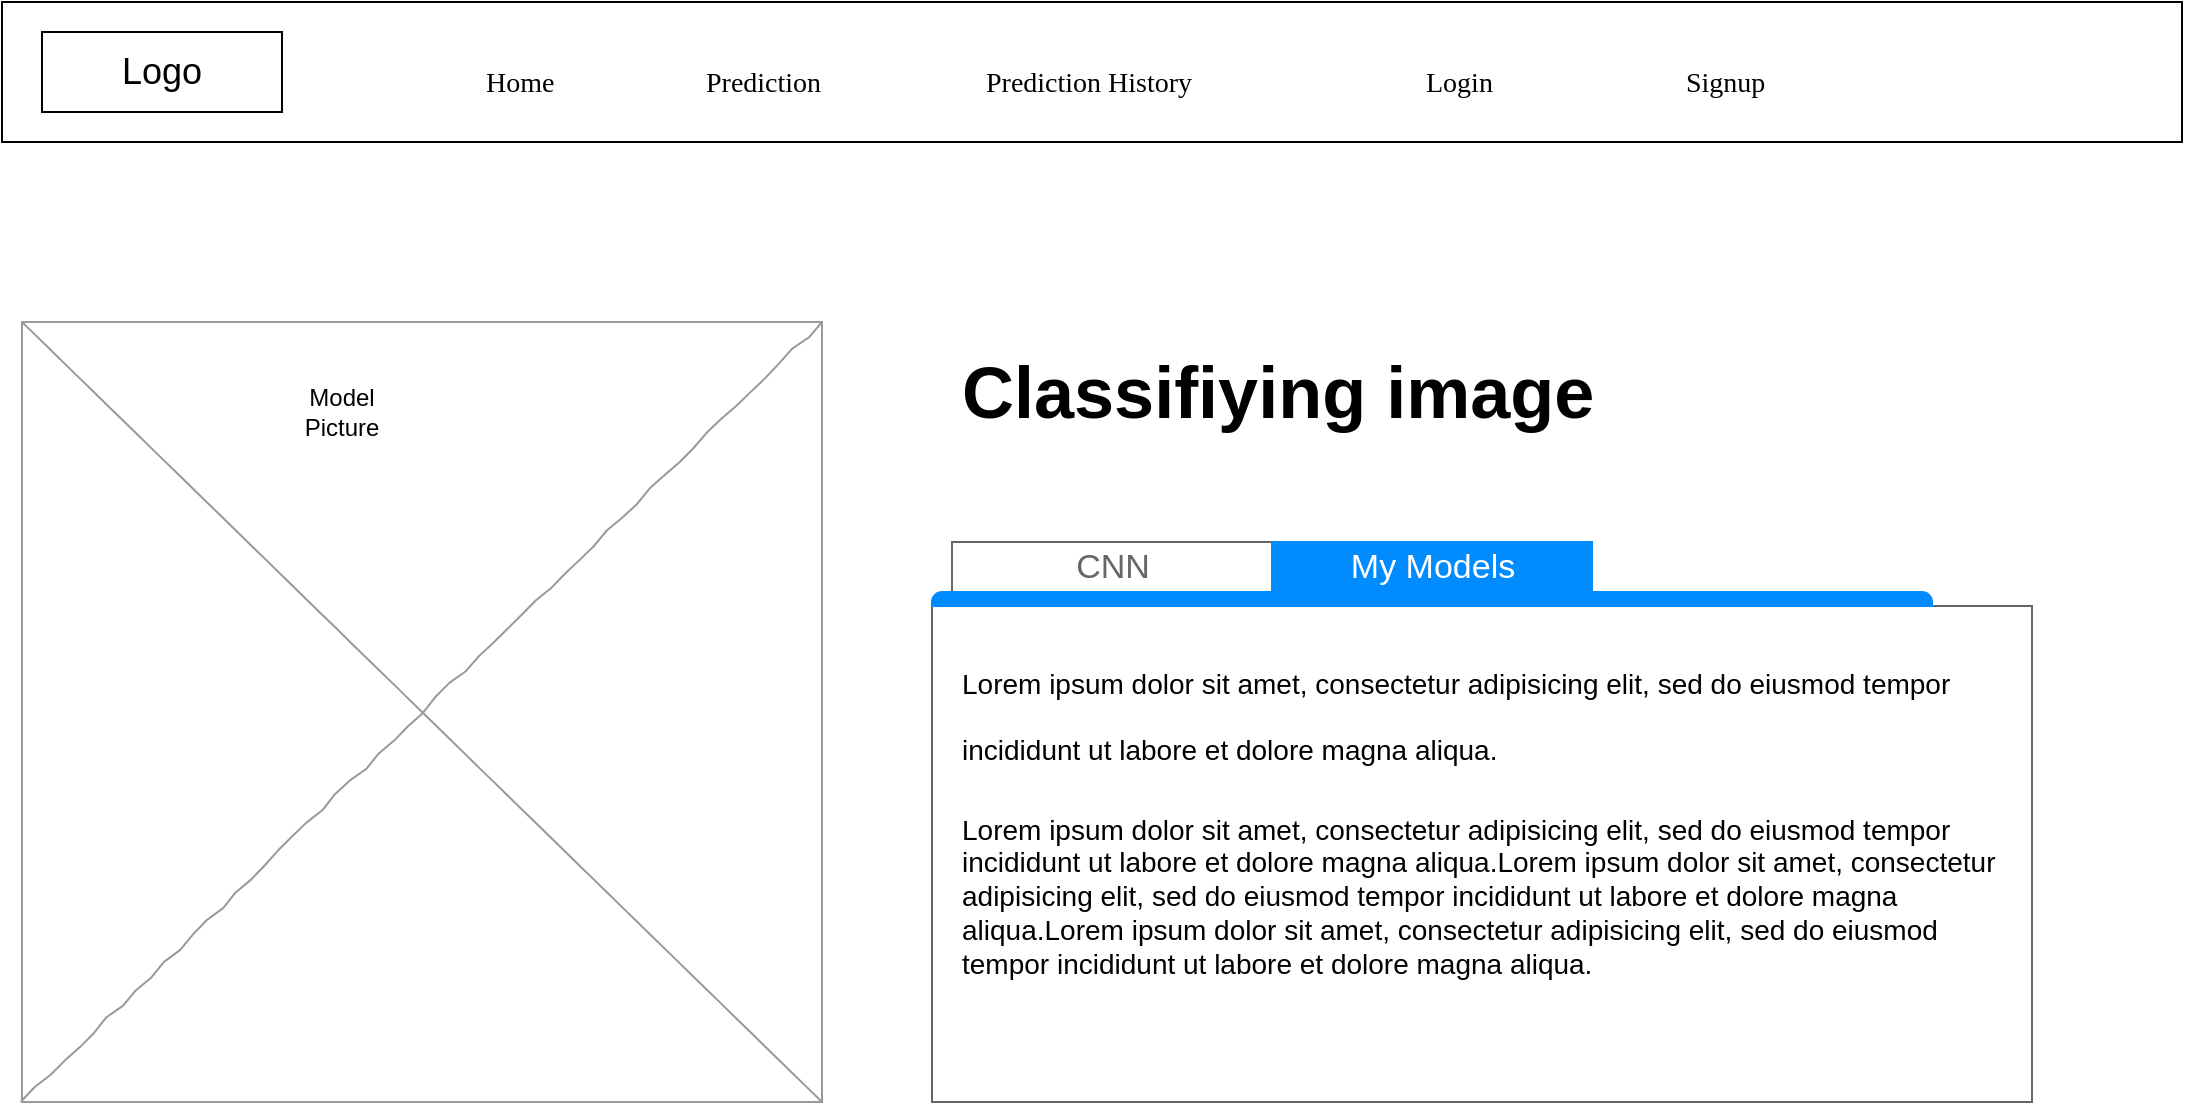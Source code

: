 <mxfile version="20.8.18" type="google" pages="5"><diagram name="Home" id="03018318-947c-dd8e-b7a3-06fadd420f32"><mxGraphModel grid="1" page="1" gridSize="10" guides="1" tooltips="1" connect="1" arrows="1" fold="1" pageScale="1" pageWidth="1100" pageHeight="850" background="none" math="0" shadow="0"><root><mxCell id="0"/><mxCell id="1" parent="0"/><mxCell id="677b7b8949515195-16" value="" style="verticalLabelPosition=bottom;shadow=0;dashed=0;align=center;html=1;verticalAlign=top;strokeWidth=1;shape=mxgraph.mockup.graphics.simpleIcon;strokeColor=#999999;rounded=0;labelBackgroundColor=none;fontFamily=Verdana;fontSize=14;fontColor=#000000;comic=1;" vertex="1" parent="1"><mxGeometry x="10" y="160" width="400" height="390" as="geometry"/></mxCell><mxCell id="QICeLUFSzrQMGoYH5ZcW-2" value="Model Picture" style="text;html=1;strokeColor=none;fillColor=none;align=center;verticalAlign=middle;whiteSpace=wrap;rounded=0;" vertex="1" parent="1"><mxGeometry x="140" y="190" width="60" height="30" as="geometry"/></mxCell><mxCell id="QICeLUFSzrQMGoYH5ZcW-13" value="" style="rounded=0;whiteSpace=wrap;html=1;fontSize=18;" vertex="1" parent="1"><mxGeometry width="1090" height="70" as="geometry"/></mxCell><mxCell id="QICeLUFSzrQMGoYH5ZcW-4" value="" style="strokeWidth=1;shadow=0;dashed=0;align=center;html=1;shape=mxgraph.mockup.containers.marginRect2;rectMarginTop=32;strokeColor=#666666;gradientColor=none;fontSize=14;" vertex="1" parent="1"><mxGeometry x="465" y="270" width="550" height="280" as="geometry"/></mxCell><mxCell id="QICeLUFSzrQMGoYH5ZcW-5" value="CNN" style="strokeColor=inherit;fillColor=inherit;gradientColor=inherit;strokeWidth=1;shadow=0;dashed=0;align=center;html=1;shape=mxgraph.mockup.containers.rrect;rSize=0;fontSize=17;fontColor=#666666;gradientColor=none;" vertex="1" parent="QICeLUFSzrQMGoYH5ZcW-4"><mxGeometry width="160" height="25" relative="1" as="geometry"><mxPoint x="10" as="offset"/></mxGeometry></mxCell><mxCell id="QICeLUFSzrQMGoYH5ZcW-6" value="My Models" style="strokeWidth=1;shadow=0;dashed=0;align=center;html=1;shape=mxgraph.mockup.containers.rrect;rSize=0;fontSize=17;fontColor=#ffffff;strokeColor=#008cff;fillColor=#008cff;" vertex="1" parent="QICeLUFSzrQMGoYH5ZcW-4"><mxGeometry width="160" height="25" relative="1" as="geometry"><mxPoint x="170" as="offset"/></mxGeometry></mxCell><mxCell id="QICeLUFSzrQMGoYH5ZcW-8" value="" style="strokeWidth=1;shadow=0;dashed=0;align=center;html=1;shape=mxgraph.mockup.containers.topButton;rSize=5;strokeColor=#008cff;fillColor=#008cff;gradientColor=none;resizeWidth=1;movable=0;deletable=1;fontSize=14;" vertex="1" parent="QICeLUFSzrQMGoYH5ZcW-4"><mxGeometry width="500" height="7" relative="1" as="geometry"><mxPoint y="25" as="offset"/></mxGeometry></mxCell><mxCell id="QICeLUFSzrQMGoYH5ZcW-9" style="edgeStyle=orthogonalEdgeStyle;rounded=0;orthogonalLoop=1;jettySize=auto;html=1;exitX=0.5;exitY=1;exitDx=0;exitDy=0;fontSize=14;" edge="1" parent="QICeLUFSzrQMGoYH5ZcW-4"><mxGeometry relative="1" as="geometry"><mxPoint x="70" y="124.444" as="sourcePoint"/><mxPoint x="70" y="124.444" as="targetPoint"/></mxGeometry></mxCell><mxCell id="QICeLUFSzrQMGoYH5ZcW-11" value="&lt;h1&gt;&lt;span style=&quot;background-color: initial; font-size: 14px; font-weight: normal;&quot;&gt;Lorem ipsum dolor sit amet, consectetur adipisicing elit, sed do eiusmod tempor incididunt ut labore et dolore magna aliqua.&lt;/span&gt;&lt;/h1&gt;Lorem ipsum dolor sit amet, consectetur adipisicing elit, sed do eiusmod tempor incididunt ut labore et dolore magna aliqua.Lorem ipsum dolor sit amet, consectetur adipisicing elit, sed do eiusmod tempor incididunt ut labore et dolore magna aliqua.Lorem ipsum dolor sit amet, consectetur adipisicing elit, sed do eiusmod tempor incididunt ut labore et dolore magna aliqua." style="text;html=1;strokeColor=none;fillColor=none;spacing=5;spacingTop=-20;whiteSpace=wrap;overflow=hidden;rounded=0;fontSize=14;" vertex="1" parent="QICeLUFSzrQMGoYH5ZcW-4"><mxGeometry x="10" y="41.481" width="530" height="228.148" as="geometry"/></mxCell><mxCell id="QICeLUFSzrQMGoYH5ZcW-12" value="&lt;font style=&quot;font-size: 18px;&quot;&gt;Logo&lt;/font&gt;" style="rounded=0;whiteSpace=wrap;html=1;fontSize=14;" vertex="1" parent="1"><mxGeometry x="20" y="15" width="120" height="40" as="geometry"/></mxCell><mxCell id="677b7b8949515195-11" value="Home" style="text;html=1;points=[];align=left;verticalAlign=top;spacingTop=-4;fontSize=14;fontFamily=Verdana" vertex="1" parent="1"><mxGeometry x="240" y="30" width="60" height="20" as="geometry"/></mxCell><mxCell id="677b7b8949515195-12" value="Prediction" style="text;html=1;points=[];align=left;verticalAlign=top;spacingTop=-4;fontSize=14;fontFamily=Verdana" vertex="1" parent="1"><mxGeometry x="350" y="30" width="60" height="20" as="geometry"/></mxCell><mxCell id="677b7b8949515195-13" value="Prediction History" style="text;html=1;points=[];align=left;verticalAlign=top;spacingTop=-4;fontSize=14;fontFamily=Verdana" vertex="1" parent="1"><mxGeometry x="490" y="30" width="60" height="20" as="geometry"/></mxCell><mxCell id="677b7b8949515195-14" value="Login" style="text;html=1;points=[];align=left;verticalAlign=top;spacingTop=-4;fontSize=14;fontFamily=Verdana" vertex="1" parent="1"><mxGeometry x="710" y="30" width="60" height="20" as="geometry"/></mxCell><mxCell id="QICeLUFSzrQMGoYH5ZcW-1" value="Signup" style="text;html=1;points=[];align=left;verticalAlign=top;spacingTop=-4;fontSize=14;fontFamily=Verdana" vertex="1" parent="1"><mxGeometry x="840" y="30" width="60" height="20" as="geometry"/></mxCell><mxCell id="QICeLUFSzrQMGoYH5ZcW-14" value="&lt;h1 class=&quot;display-5 mb-4&quot;&gt;Classifiying image&lt;br&gt;&lt;/h1&gt;&lt;p&gt;&lt;br&gt;&lt;/p&gt;" style="text;html=1;strokeColor=none;fillColor=none;spacing=5;spacingTop=-20;whiteSpace=wrap;overflow=hidden;rounded=0;fontSize=18;" vertex="1" parent="1"><mxGeometry x="475" y="160" width="610" height="120" as="geometry"/></mxCell></root></mxGraphModel></diagram><diagram name="Prediction" id="jClra6uacUhi7PzlDfOy"><mxGraphModel grid="1" page="1" gridSize="10" guides="1" tooltips="1" connect="1" arrows="1" fold="1" pageScale="1" pageWidth="1100" pageHeight="850" background="none" math="0" shadow="0"><root><mxCell id="O6u9S0daH_16PUVhtwyE-0"/><mxCell id="O6u9S0daH_16PUVhtwyE-1" parent="O6u9S0daH_16PUVhtwyE-0"/><mxCell id="O6u9S0daH_16PUVhtwyE-4" value="" style="rounded=0;whiteSpace=wrap;html=1;fontSize=18;" vertex="1" parent="O6u9S0daH_16PUVhtwyE-1"><mxGeometry width="1090" height="70" as="geometry"/></mxCell><mxCell id="O6u9S0daH_16PUVhtwyE-11" value="&lt;font style=&quot;font-size: 18px;&quot;&gt;Logo&lt;/font&gt;" style="rounded=0;whiteSpace=wrap;html=1;fontSize=14;" vertex="1" parent="O6u9S0daH_16PUVhtwyE-1"><mxGeometry x="20" y="10" width="120" height="40" as="geometry"/></mxCell><mxCell id="O6u9S0daH_16PUVhtwyE-12" value="Home" style="text;html=1;points=[];align=left;verticalAlign=top;spacingTop=-4;fontSize=14;fontFamily=Verdana" vertex="1" parent="O6u9S0daH_16PUVhtwyE-1"><mxGeometry x="240" y="30" width="60" height="20" as="geometry"/></mxCell><mxCell id="O6u9S0daH_16PUVhtwyE-13" value="Prediction" style="text;html=1;points=[];align=left;verticalAlign=top;spacingTop=-4;fontSize=14;fontFamily=Verdana" vertex="1" parent="O6u9S0daH_16PUVhtwyE-1"><mxGeometry x="350" y="30" width="60" height="20" as="geometry"/></mxCell><mxCell id="O6u9S0daH_16PUVhtwyE-14" value="Prediction History" style="text;html=1;points=[];align=left;verticalAlign=top;spacingTop=-4;fontSize=14;fontFamily=Verdana" vertex="1" parent="O6u9S0daH_16PUVhtwyE-1"><mxGeometry x="490" y="30" width="60" height="20" as="geometry"/></mxCell><mxCell id="O6u9S0daH_16PUVhtwyE-15" value="Login" style="text;html=1;points=[];align=left;verticalAlign=top;spacingTop=-4;fontSize=14;fontFamily=Verdana" vertex="1" parent="O6u9S0daH_16PUVhtwyE-1"><mxGeometry x="710" y="30" width="60" height="20" as="geometry"/></mxCell><mxCell id="O6u9S0daH_16PUVhtwyE-16" value="Signup" style="text;html=1;points=[];align=left;verticalAlign=top;spacingTop=-4;fontSize=14;fontFamily=Verdana" vertex="1" parent="O6u9S0daH_16PUVhtwyE-1"><mxGeometry x="840" y="30" width="60" height="20" as="geometry"/></mxCell><mxCell id="8Xd_FgaJlutDg4wJEzWZ-0" value="" style="rounded=0;whiteSpace=wrap;html=1;fontSize=18;" vertex="1" parent="O6u9S0daH_16PUVhtwyE-1"><mxGeometry x="200" y="140" width="710" height="1050" as="geometry"/></mxCell><mxCell id="8Xd_FgaJlutDg4wJEzWZ-1" value="&lt;font style=&quot;font-size: 24px;&quot;&gt;Answer the questions to get estimated insurance premium&amp;nbsp;&lt;/font&gt;" style="text;html=1;strokeColor=none;fillColor=none;align=center;verticalAlign=middle;whiteSpace=wrap;rounded=0;fontSize=18;" vertex="1" parent="O6u9S0daH_16PUVhtwyE-1"><mxGeometry x="310" y="190" width="450" height="30" as="geometry"/></mxCell><mxCell id="8Xd_FgaJlutDg4wJEzWZ-3" value="Upload File here to get prediction" style="text;html=1;strokeColor=none;fillColor=none;align=center;verticalAlign=middle;whiteSpace=wrap;rounded=0;fontSize=18;" vertex="1" parent="O6u9S0daH_16PUVhtwyE-1"><mxGeometry x="170" y="425" width="420" height="30" as="geometry"/></mxCell><mxCell id="8Xd_FgaJlutDg4wJEzWZ-5" value="Upload File" style="rounded=0;whiteSpace=wrap;html=1;fontSize=18;" vertex="1" parent="O6u9S0daH_16PUVhtwyE-1"><mxGeometry x="270" y="460" width="190" height="30" as="geometry"/></mxCell><mxCell id="8Xd_FgaJlutDg4wJEzWZ-11" style="edgeStyle=orthogonalEdgeStyle;rounded=0;orthogonalLoop=1;jettySize=auto;html=1;exitX=0.5;exitY=1;exitDx=0;exitDy=0;fontSize=18;" edge="1" parent="O6u9S0daH_16PUVhtwyE-1"><mxGeometry relative="1" as="geometry"><mxPoint x="335" y="410" as="sourcePoint"/><mxPoint x="335" y="410" as="targetPoint"/></mxGeometry></mxCell><mxCell id="HHRXnU7sWI_N5xEzNeUC-0" value="HTML Canvas (Rescales to image size " style="rounded=0;whiteSpace=wrap;html=1;" vertex="1" parent="O6u9S0daH_16PUVhtwyE-1"><mxGeometry x="420" y="250" width="250" height="160" as="geometry"/></mxCell><mxCell id="HHRXnU7sWI_N5xEzNeUC-1" value="Predict with Wide ResNet" style="rounded=1;fillColor=#0057D8;strokeColor=none;html=1;fontColor=#ffffff;align=center;verticalAlign=middle;fontStyle=0;fontSize=12;sketch=0;" vertex="1" parent="O6u9S0daH_16PUVhtwyE-1"><mxGeometry x="240" y="500" width="590" height="60" as="geometry"/></mxCell><mxCell id="HHRXnU7sWI_N5xEzNeUC-2" value="Predict with VGG" style="rounded=1;fillColor=#0057D8;strokeColor=none;html=1;fontColor=#ffffff;align=center;verticalAlign=middle;fontStyle=0;fontSize=12;sketch=0;" vertex="1" parent="O6u9S0daH_16PUVhtwyE-1"><mxGeometry x="240" y="570" width="590" height="60" as="geometry"/></mxCell><mxCell id="HHRXnU7sWI_N5xEzNeUC-3" value="Clear Image" style="rounded=1;fillColor=#0057D8;strokeColor=none;html=1;fontColor=#ffffff;align=center;verticalAlign=middle;fontStyle=0;fontSize=12;sketch=0;" vertex="1" parent="O6u9S0daH_16PUVhtwyE-1"><mxGeometry x="240" y="640" width="590" height="60" as="geometry"/></mxCell><mxCell id="HHRXnU7sWI_N5xEzNeUC-5" value="" style="verticalLabelPosition=bottom;verticalAlign=top;html=1;shape=mxgraph.basic.pie;fillColor=#10739E;strokeColor=none;startAngle=0.2;endAngle=0.9;rotation=-75;" vertex="1" parent="O6u9S0daH_16PUVhtwyE-1"><mxGeometry x="260" y="790" width="100" height="100" as="geometry"/></mxCell><mxCell id="HHRXnU7sWI_N5xEzNeUC-6" value="" style="verticalLabelPosition=bottom;verticalAlign=top;html=1;shape=mxgraph.basic.pie;fillColor=#10739E;strokeColor=none;startAngle=0.2;endAngle=0.9;rotation=-75;" vertex="1" parent="O6u9S0daH_16PUVhtwyE-1"><mxGeometry x="480" y="790" width="100" height="100" as="geometry"/></mxCell><mxCell id="HHRXnU7sWI_N5xEzNeUC-7" value="" style="verticalLabelPosition=bottom;verticalAlign=top;html=1;shape=mxgraph.basic.pie;fillColor=#10739E;strokeColor=none;startAngle=0.2;endAngle=0.9;rotation=-75;" vertex="1" parent="O6u9S0daH_16PUVhtwyE-1"><mxGeometry x="680" y="790" width="100" height="100" as="geometry"/></mxCell><mxCell id="HHRXnU7sWI_N5xEzNeUC-8" value="" style="verticalLabelPosition=bottom;verticalAlign=top;html=1;shape=mxgraph.basic.pie;fillColor=#10739E;strokeColor=none;startAngle=0.2;endAngle=0.9;rotation=-75;" vertex="1" parent="O6u9S0daH_16PUVhtwyE-1"><mxGeometry x="360" y="960" width="100" height="100" as="geometry"/></mxCell><mxCell id="HHRXnU7sWI_N5xEzNeUC-9" value="" style="verticalLabelPosition=bottom;verticalAlign=top;html=1;shape=mxgraph.basic.pie;fillColor=#10739E;strokeColor=none;startAngle=0.2;endAngle=0.9;rotation=-75;" vertex="1" parent="O6u9S0daH_16PUVhtwyE-1"><mxGeometry x="610" y="960" width="100" height="100" as="geometry"/></mxCell><mxCell id="HHRXnU7sWI_N5xEzNeUC-10" value="Predicted Probabilities" style="text;strokeColor=none;fillColor=none;html=1;fontSize=24;fontStyle=1;verticalAlign=middle;align=center;" vertex="1" parent="O6u9S0daH_16PUVhtwyE-1"><mxGeometry x="495" y="710" width="100" height="40" as="geometry"/></mxCell><mxCell id="HHRXnU7sWI_N5xEzNeUC-11" value="Predicted Class 1" style="text;strokeColor=none;fillColor=none;html=1;fontSize=24;fontStyle=1;verticalAlign=middle;align=center;" vertex="1" parent="O6u9S0daH_16PUVhtwyE-1"><mxGeometry x="270" y="740" width="100" height="40" as="geometry"/></mxCell><mxCell id="HHRXnU7sWI_N5xEzNeUC-12" value="Predicted Class 2" style="text;strokeColor=none;fillColor=none;html=1;fontSize=24;fontStyle=1;verticalAlign=middle;align=center;" vertex="1" parent="O6u9S0daH_16PUVhtwyE-1"><mxGeometry x="500" y="740" width="100" height="40" as="geometry"/></mxCell><mxCell id="HHRXnU7sWI_N5xEzNeUC-14" value="Predicted Class 3" style="text;strokeColor=none;fillColor=none;html=1;fontSize=24;fontStyle=1;verticalAlign=middle;align=center;" vertex="1" parent="O6u9S0daH_16PUVhtwyE-1"><mxGeometry x="720" y="740" width="100" height="40" as="geometry"/></mxCell><mxCell id="HHRXnU7sWI_N5xEzNeUC-15" value="Predicted Class 4" style="text;strokeColor=none;fillColor=none;html=1;fontSize=24;fontStyle=1;verticalAlign=middle;align=center;" vertex="1" parent="O6u9S0daH_16PUVhtwyE-1"><mxGeometry x="360" y="920" width="100" height="40" as="geometry"/></mxCell><mxCell id="HHRXnU7sWI_N5xEzNeUC-17" value="Predicted Class 5" style="text;strokeColor=none;fillColor=none;html=1;fontSize=24;fontStyle=1;verticalAlign=middle;align=center;" vertex="1" parent="O6u9S0daH_16PUVhtwyE-1"><mxGeometry x="620" y="910" width="100" height="40" as="geometry"/></mxCell></root></mxGraphModel></diagram><diagram name="Sign Up" id="0TtfpDn_ZfPNKsFySpup"><mxGraphModel grid="1" page="1" gridSize="10" guides="1" tooltips="1" connect="1" arrows="1" fold="1" pageScale="1" pageWidth="1100" pageHeight="850" background="none" math="0" shadow="0"><root><mxCell id="okG23UC_SFnJc7Tp60vm-0"/><mxCell id="okG23UC_SFnJc7Tp60vm-1" parent="okG23UC_SFnJc7Tp60vm-0"/><mxCell id="okG23UC_SFnJc7Tp60vm-2" value="" style="rounded=0;whiteSpace=wrap;html=1;fontSize=18;" parent="okG23UC_SFnJc7Tp60vm-1" vertex="1"><mxGeometry width="1090" height="70" as="geometry"/></mxCell><mxCell id="okG23UC_SFnJc7Tp60vm-3" value="&lt;font style=&quot;font-size: 18px;&quot;&gt;Logo&lt;/font&gt;" style="rounded=0;whiteSpace=wrap;html=1;fontSize=14;" parent="okG23UC_SFnJc7Tp60vm-1" vertex="1"><mxGeometry x="20" y="10" width="120" height="40" as="geometry"/></mxCell><mxCell id="okG23UC_SFnJc7Tp60vm-4" value="Home" style="text;html=1;points=[];align=left;verticalAlign=top;spacingTop=-4;fontSize=14;fontFamily=Verdana" parent="okG23UC_SFnJc7Tp60vm-1" vertex="1"><mxGeometry x="240" y="30" width="60" height="20" as="geometry"/></mxCell><mxCell id="okG23UC_SFnJc7Tp60vm-5" value="Prediction" style="text;html=1;points=[];align=left;verticalAlign=top;spacingTop=-4;fontSize=14;fontFamily=Verdana" parent="okG23UC_SFnJc7Tp60vm-1" vertex="1"><mxGeometry x="350" y="30" width="60" height="20" as="geometry"/></mxCell><mxCell id="okG23UC_SFnJc7Tp60vm-6" value="Prediction History" style="text;html=1;points=[];align=left;verticalAlign=top;spacingTop=-4;fontSize=14;fontFamily=Verdana" parent="okG23UC_SFnJc7Tp60vm-1" vertex="1"><mxGeometry x="490" y="30" width="60" height="20" as="geometry"/></mxCell><mxCell id="okG23UC_SFnJc7Tp60vm-7" value="Login" style="text;html=1;points=[];align=left;verticalAlign=top;spacingTop=-4;fontSize=14;fontFamily=Verdana" parent="okG23UC_SFnJc7Tp60vm-1" vertex="1"><mxGeometry x="710" y="30" width="60" height="20" as="geometry"/></mxCell><mxCell id="okG23UC_SFnJc7Tp60vm-8" value="Signup" style="text;html=1;points=[];align=left;verticalAlign=top;spacingTop=-4;fontSize=14;fontFamily=Verdana" parent="okG23UC_SFnJc7Tp60vm-1" vertex="1"><mxGeometry x="840" y="30" width="60" height="20" as="geometry"/></mxCell><mxCell id="okG23UC_SFnJc7Tp60vm-9" value="" style="rounded=0;whiteSpace=wrap;html=1;fontSize=18;" parent="okG23UC_SFnJc7Tp60vm-1" vertex="1"><mxGeometry x="195" y="115" width="710" height="620" as="geometry"/></mxCell><mxCell id="okG23UC_SFnJc7Tp60vm-10" value="&lt;font style=&quot;font-size: 36px;&quot;&gt;Sign Up&lt;/font&gt;" style="text;html=1;strokeColor=none;fillColor=none;align=center;verticalAlign=middle;whiteSpace=wrap;rounded=0;fontSize=18;" parent="okG23UC_SFnJc7Tp60vm-1" vertex="1"><mxGeometry x="325" y="150" width="450" height="30" as="geometry"/></mxCell><mxCell id="okG23UC_SFnJc7Tp60vm-11" value="&lt;font style=&quot;font-size: 24px;&quot;&gt;Username/email&lt;/font&gt;" style="text;html=1;strokeColor=none;fillColor=none;align=center;verticalAlign=middle;whiteSpace=wrap;rounded=0;fontSize=18;" parent="okG23UC_SFnJc7Tp60vm-1" vertex="1"><mxGeometry x="465" y="250" width="170" height="30" as="geometry"/></mxCell><mxCell id="okG23UC_SFnJc7Tp60vm-12" value="" style="rounded=0;whiteSpace=wrap;html=1;fontSize=18;" parent="okG23UC_SFnJc7Tp60vm-1" vertex="1"><mxGeometry x="465" y="300" width="190" height="30" as="geometry"/></mxCell><mxCell id="okG23UC_SFnJc7Tp60vm-15" value="&lt;div&gt;&lt;label for=&quot;height&quot;&gt;&lt;font style=&quot;font-size: 24px;&quot;&gt;Password&lt;/font&gt;&lt;/label&gt;&lt;/div&gt;" style="text;html=1;strokeColor=none;fillColor=none;align=center;verticalAlign=middle;whiteSpace=wrap;rounded=0;fontSize=18;" parent="okG23UC_SFnJc7Tp60vm-1" vertex="1"><mxGeometry x="465" y="365" width="110" height="30" as="geometry"/></mxCell><mxCell id="okG23UC_SFnJc7Tp60vm-17" style="edgeStyle=orthogonalEdgeStyle;rounded=0;orthogonalLoop=1;jettySize=auto;html=1;exitX=0.5;exitY=1;exitDx=0;exitDy=0;fontSize=18;" parent="okG23UC_SFnJc7Tp60vm-1" edge="1"><mxGeometry relative="1" as="geometry"><mxPoint x="335" y="400" as="sourcePoint"/><mxPoint x="335" y="400" as="targetPoint"/></mxGeometry></mxCell><mxCell id="eFNyEn6rje9-EaHy-F_M-0" value="********" style="strokeWidth=1;shadow=0;dashed=0;align=center;html=1;shape=mxgraph.mockup.forms.pwField;strokeColor=#999999;mainText=;align=left;fontColor=#666666;fontSize=17;spacingLeft=3;" vertex="1" parent="okG23UC_SFnJc7Tp60vm-1"><mxGeometry x="465" y="410" width="190" height="30" as="geometry"/></mxCell><mxCell id="eFNyEn6rje9-EaHy-F_M-1" value="&lt;div&gt;&lt;label for=&quot;height&quot;&gt;&lt;font style=&quot;font-size: 24px;&quot;&gt;Confirm Password&lt;/font&gt;&lt;/label&gt;&lt;/div&gt;" style="text;html=1;strokeColor=none;fillColor=none;align=center;verticalAlign=middle;whiteSpace=wrap;rounded=0;fontSize=18;" vertex="1" parent="okG23UC_SFnJc7Tp60vm-1"><mxGeometry x="430" y="455" width="260" height="30" as="geometry"/></mxCell><mxCell id="eFNyEn6rje9-EaHy-F_M-2" value="********" style="strokeWidth=1;shadow=0;dashed=0;align=center;html=1;shape=mxgraph.mockup.forms.pwField;strokeColor=#999999;mainText=;align=left;fontColor=#666666;fontSize=17;spacingLeft=3;" vertex="1" parent="okG23UC_SFnJc7Tp60vm-1"><mxGeometry x="465" y="510" width="190" height="30" as="geometry"/></mxCell><mxCell id="eFNyEn6rje9-EaHy-F_M-3" value="Sign Up" style="strokeWidth=1;shadow=0;dashed=0;align=center;html=1;shape=mxgraph.mockup.buttons.button;strokeColor=#666666;fontColor=#ffffff;mainText=;buttonStyle=round;fontSize=17;fontStyle=1;fillColor=#008cff;whiteSpace=wrap;" vertex="1" parent="okG23UC_SFnJc7Tp60vm-1"><mxGeometry x="475" y="590" width="150" height="50" as="geometry"/></mxCell></root></mxGraphModel></diagram><diagram name="Login" id="fMGnSiHrmTwfHD4ODkOk"><mxGraphModel grid="1" page="1" gridSize="10" guides="1" tooltips="1" connect="1" arrows="1" fold="1" pageScale="1" pageWidth="1100" pageHeight="850" background="none" math="0" shadow="0"><root><mxCell id="p5ttrBqa1gaDVbcxQsIq-0"/><mxCell id="p5ttrBqa1gaDVbcxQsIq-1" parent="p5ttrBqa1gaDVbcxQsIq-0"/><mxCell id="p5ttrBqa1gaDVbcxQsIq-2" value="" style="rounded=0;whiteSpace=wrap;html=1;fontSize=18;" parent="p5ttrBqa1gaDVbcxQsIq-1" vertex="1"><mxGeometry width="1090" height="70" as="geometry"/></mxCell><mxCell id="p5ttrBqa1gaDVbcxQsIq-3" value="&lt;font style=&quot;font-size: 18px;&quot;&gt;Logo&lt;/font&gt;" style="rounded=0;whiteSpace=wrap;html=1;fontSize=14;" parent="p5ttrBqa1gaDVbcxQsIq-1" vertex="1"><mxGeometry x="20" y="10" width="120" height="40" as="geometry"/></mxCell><mxCell id="p5ttrBqa1gaDVbcxQsIq-4" value="Home" style="text;html=1;points=[];align=left;verticalAlign=top;spacingTop=-4;fontSize=14;fontFamily=Verdana" parent="p5ttrBqa1gaDVbcxQsIq-1" vertex="1"><mxGeometry x="240" y="30" width="60" height="20" as="geometry"/></mxCell><mxCell id="p5ttrBqa1gaDVbcxQsIq-5" value="Prediction" style="text;html=1;points=[];align=left;verticalAlign=top;spacingTop=-4;fontSize=14;fontFamily=Verdana" parent="p5ttrBqa1gaDVbcxQsIq-1" vertex="1"><mxGeometry x="350" y="30" width="60" height="20" as="geometry"/></mxCell><mxCell id="p5ttrBqa1gaDVbcxQsIq-6" value="Prediction History" style="text;html=1;points=[];align=left;verticalAlign=top;spacingTop=-4;fontSize=14;fontFamily=Verdana" parent="p5ttrBqa1gaDVbcxQsIq-1" vertex="1"><mxGeometry x="490" y="30" width="60" height="20" as="geometry"/></mxCell><mxCell id="p5ttrBqa1gaDVbcxQsIq-7" value="Login" style="text;html=1;points=[];align=left;verticalAlign=top;spacingTop=-4;fontSize=14;fontFamily=Verdana" parent="p5ttrBqa1gaDVbcxQsIq-1" vertex="1"><mxGeometry x="710" y="30" width="60" height="20" as="geometry"/></mxCell><mxCell id="p5ttrBqa1gaDVbcxQsIq-8" value="Signup" style="text;html=1;points=[];align=left;verticalAlign=top;spacingTop=-4;fontSize=14;fontFamily=Verdana" parent="p5ttrBqa1gaDVbcxQsIq-1" vertex="1"><mxGeometry x="840" y="30" width="60" height="20" as="geometry"/></mxCell><mxCell id="p5ttrBqa1gaDVbcxQsIq-9" value="" style="rounded=0;whiteSpace=wrap;html=1;fontSize=18;" parent="p5ttrBqa1gaDVbcxQsIq-1" vertex="1"><mxGeometry x="195" y="115" width="710" height="620" as="geometry"/></mxCell><mxCell id="p5ttrBqa1gaDVbcxQsIq-10" value="&lt;font style=&quot;font-size: 36px;&quot;&gt;Login&lt;/font&gt;" style="text;html=1;strokeColor=none;fillColor=none;align=center;verticalAlign=middle;whiteSpace=wrap;rounded=0;fontSize=18;" parent="p5ttrBqa1gaDVbcxQsIq-1" vertex="1"><mxGeometry x="325" y="150" width="450" height="30" as="geometry"/></mxCell><mxCell id="p5ttrBqa1gaDVbcxQsIq-11" value="&lt;font style=&quot;font-size: 24px;&quot;&gt;Username/email&lt;/font&gt;" style="text;html=1;strokeColor=none;fillColor=none;align=center;verticalAlign=middle;whiteSpace=wrap;rounded=0;fontSize=18;" parent="p5ttrBqa1gaDVbcxQsIq-1" vertex="1"><mxGeometry x="465" y="250" width="170" height="30" as="geometry"/></mxCell><mxCell id="p5ttrBqa1gaDVbcxQsIq-12" value="" style="rounded=0;whiteSpace=wrap;html=1;fontSize=18;" parent="p5ttrBqa1gaDVbcxQsIq-1" vertex="1"><mxGeometry x="465" y="300" width="190" height="30" as="geometry"/></mxCell><mxCell id="p5ttrBqa1gaDVbcxQsIq-13" value="&lt;div&gt;&lt;label for=&quot;height&quot;&gt;&lt;font style=&quot;font-size: 24px;&quot;&gt;Password&lt;/font&gt;&lt;/label&gt;&lt;/div&gt;" style="text;html=1;strokeColor=none;fillColor=none;align=center;verticalAlign=middle;whiteSpace=wrap;rounded=0;fontSize=18;" parent="p5ttrBqa1gaDVbcxQsIq-1" vertex="1"><mxGeometry x="465" y="365" width="110" height="30" as="geometry"/></mxCell><mxCell id="p5ttrBqa1gaDVbcxQsIq-14" style="edgeStyle=orthogonalEdgeStyle;rounded=0;orthogonalLoop=1;jettySize=auto;html=1;exitX=0.5;exitY=1;exitDx=0;exitDy=0;fontSize=18;" parent="p5ttrBqa1gaDVbcxQsIq-1" edge="1"><mxGeometry relative="1" as="geometry"><mxPoint x="335" y="400" as="sourcePoint"/><mxPoint x="335" y="400" as="targetPoint"/></mxGeometry></mxCell><mxCell id="p5ttrBqa1gaDVbcxQsIq-15" value="********" style="strokeWidth=1;shadow=0;dashed=0;align=center;html=1;shape=mxgraph.mockup.forms.pwField;strokeColor=#999999;mainText=;align=left;fontColor=#666666;fontSize=17;spacingLeft=3;" parent="p5ttrBqa1gaDVbcxQsIq-1" vertex="1"><mxGeometry x="465" y="410" width="190" height="30" as="geometry"/></mxCell><mxCell id="p5ttrBqa1gaDVbcxQsIq-18" value="Login" style="strokeWidth=1;shadow=0;dashed=0;align=center;html=1;shape=mxgraph.mockup.buttons.button;strokeColor=#666666;fontColor=#ffffff;mainText=;buttonStyle=round;fontSize=17;fontStyle=1;fillColor=#008cff;whiteSpace=wrap;" parent="p5ttrBqa1gaDVbcxQsIq-1" vertex="1"><mxGeometry x="475" y="530" width="150" height="50" as="geometry"/></mxCell></root></mxGraphModel></diagram><diagram name="Prediction History" id="djjtGD39RX-0fBALDkMT"><mxGraphModel grid="1" page="1" gridSize="10" guides="1" tooltips="1" connect="1" arrows="1" fold="1" pageScale="1" pageWidth="1100" pageHeight="850" background="none" math="0" shadow="0"><root><mxCell id="5oBUseNseULNZuBMeiBE-0"/><mxCell id="5oBUseNseULNZuBMeiBE-1" parent="5oBUseNseULNZuBMeiBE-0"/><mxCell id="5oBUseNseULNZuBMeiBE-2" value="" style="rounded=0;whiteSpace=wrap;html=1;fontSize=18;" vertex="1" parent="5oBUseNseULNZuBMeiBE-1"><mxGeometry width="1090" height="70" as="geometry"/></mxCell><mxCell id="5oBUseNseULNZuBMeiBE-3" value="&lt;font style=&quot;font-size: 18px;&quot;&gt;Logo&lt;/font&gt;" style="rounded=0;whiteSpace=wrap;html=1;fontSize=14;" vertex="1" parent="5oBUseNseULNZuBMeiBE-1"><mxGeometry x="20" y="10" width="120" height="40" as="geometry"/></mxCell><mxCell id="5oBUseNseULNZuBMeiBE-4" value="Home" style="text;html=1;points=[];align=left;verticalAlign=top;spacingTop=-4;fontSize=14;fontFamily=Verdana" vertex="1" parent="5oBUseNseULNZuBMeiBE-1"><mxGeometry x="240" y="30" width="60" height="20" as="geometry"/></mxCell><mxCell id="5oBUseNseULNZuBMeiBE-5" value="Prediction" style="text;html=1;points=[];align=left;verticalAlign=top;spacingTop=-4;fontSize=14;fontFamily=Verdana" vertex="1" parent="5oBUseNseULNZuBMeiBE-1"><mxGeometry x="350" y="30" width="60" height="20" as="geometry"/></mxCell><mxCell id="5oBUseNseULNZuBMeiBE-6" value="Prediction History" style="text;html=1;points=[];align=left;verticalAlign=top;spacingTop=-4;fontSize=14;fontFamily=Verdana" vertex="1" parent="5oBUseNseULNZuBMeiBE-1"><mxGeometry x="490" y="30" width="60" height="20" as="geometry"/></mxCell><mxCell id="5oBUseNseULNZuBMeiBE-7" value="Login" style="text;html=1;points=[];align=left;verticalAlign=top;spacingTop=-4;fontSize=14;fontFamily=Verdana" vertex="1" parent="5oBUseNseULNZuBMeiBE-1"><mxGeometry x="710" y="30" width="60" height="20" as="geometry"/></mxCell><mxCell id="5oBUseNseULNZuBMeiBE-8" value="Signup" style="text;html=1;points=[];align=left;verticalAlign=top;spacingTop=-4;fontSize=14;fontFamily=Verdana" vertex="1" parent="5oBUseNseULNZuBMeiBE-1"><mxGeometry x="840" y="30" width="60" height="20" as="geometry"/></mxCell><mxCell id="5oBUseNseULNZuBMeiBE-9" value="" style="rounded=0;whiteSpace=wrap;html=1;fontSize=18;" vertex="1" parent="5oBUseNseULNZuBMeiBE-1"><mxGeometry x="50" y="115" width="1010" height="620" as="geometry"/></mxCell><mxCell id="5oBUseNseULNZuBMeiBE-10" value="&lt;font style=&quot;font-size: 36px;&quot;&gt;Your Past Predictions&lt;/font&gt;" style="text;html=1;strokeColor=none;fillColor=none;align=center;verticalAlign=middle;whiteSpace=wrap;rounded=0;fontSize=18;" vertex="1" parent="5oBUseNseULNZuBMeiBE-1"><mxGeometry x="325" y="150" width="450" height="30" as="geometry"/></mxCell><mxCell id="5oBUseNseULNZuBMeiBE-14" style="edgeStyle=orthogonalEdgeStyle;rounded=0;orthogonalLoop=1;jettySize=auto;html=1;exitX=0.5;exitY=1;exitDx=0;exitDy=0;fontSize=18;" edge="1" parent="5oBUseNseULNZuBMeiBE-1"><mxGeometry relative="1" as="geometry"><mxPoint x="335" y="400" as="sourcePoint"/><mxPoint x="335" y="400" as="targetPoint"/></mxGeometry></mxCell><mxCell id="lTYT8ZoNLyPUuuxVeyzd-42" value="" style="shape=table;startSize=0;container=1;collapsible=0;childLayout=tableLayout;fontSize=24;" vertex="1" parent="5oBUseNseULNZuBMeiBE-1"><mxGeometry x="70" y="300" width="920" height="415" as="geometry"/></mxCell><mxCell id="lTYT8ZoNLyPUuuxVeyzd-43" value="" style="shape=tableRow;horizontal=0;startSize=0;swimlaneHead=0;swimlaneBody=0;top=0;left=0;bottom=0;right=0;collapsible=0;dropTarget=0;fillColor=none;points=[[0,0.5],[1,0.5]];portConstraint=eastwest;fontSize=24;" vertex="1" parent="lTYT8ZoNLyPUuuxVeyzd-42"><mxGeometry width="920" height="90" as="geometry"/></mxCell><mxCell id="lTYT8ZoNLyPUuuxVeyzd-44" value="Image" style="shape=partialRectangle;html=1;whiteSpace=wrap;connectable=0;overflow=hidden;fillColor=none;top=0;left=0;bottom=0;right=0;pointerEvents=1;fontSize=24;" vertex="1" parent="lTYT8ZoNLyPUuuxVeyzd-43"><mxGeometry width="185" height="90" as="geometry"><mxRectangle width="185" height="90" as="alternateBounds"/></mxGeometry></mxCell><mxCell id="lTYT8ZoNLyPUuuxVeyzd-45" value="model" style="shape=partialRectangle;html=1;whiteSpace=wrap;connectable=0;overflow=hidden;fillColor=none;top=0;left=0;bottom=0;right=0;pointerEvents=1;fontSize=24;" vertex="1" parent="lTYT8ZoNLyPUuuxVeyzd-43"><mxGeometry x="185" width="183" height="90" as="geometry"><mxRectangle width="183" height="90" as="alternateBounds"/></mxGeometry></mxCell><mxCell id="lTYT8ZoNLyPUuuxVeyzd-46" value="Prediction" style="shape=partialRectangle;html=1;whiteSpace=wrap;connectable=0;overflow=hidden;fillColor=none;top=0;left=0;bottom=0;right=0;pointerEvents=1;fontSize=24;" vertex="1" parent="lTYT8ZoNLyPUuuxVeyzd-43"><mxGeometry x="368" width="184" height="90" as="geometry"><mxRectangle width="184" height="90" as="alternateBounds"/></mxGeometry></mxCell><mxCell id="lTYT8ZoNLyPUuuxVeyzd-47" value="Datetime" style="shape=partialRectangle;html=1;whiteSpace=wrap;connectable=0;overflow=hidden;fillColor=none;top=0;left=0;bottom=0;right=0;pointerEvents=1;fontSize=24;" vertex="1" parent="lTYT8ZoNLyPUuuxVeyzd-43"><mxGeometry x="552" width="183" height="90" as="geometry"><mxRectangle width="183" height="90" as="alternateBounds"/></mxGeometry></mxCell><mxCell id="lTYT8ZoNLyPUuuxVeyzd-48" value="Delete" style="shape=partialRectangle;html=1;whiteSpace=wrap;connectable=0;overflow=hidden;fillColor=none;top=0;left=0;bottom=0;right=0;pointerEvents=1;fontSize=24;" vertex="1" parent="lTYT8ZoNLyPUuuxVeyzd-43"><mxGeometry x="735" width="185" height="90" as="geometry"><mxRectangle width="185" height="90" as="alternateBounds"/></mxGeometry></mxCell><mxCell id="lTYT8ZoNLyPUuuxVeyzd-55" value="" style="shape=tableRow;horizontal=0;startSize=0;swimlaneHead=0;swimlaneBody=0;top=0;left=0;bottom=0;right=0;collapsible=0;dropTarget=0;fillColor=none;points=[[0,0.5],[1,0.5]];portConstraint=eastwest;fontSize=24;" vertex="1" parent="lTYT8ZoNLyPUuuxVeyzd-42"><mxGeometry y="90" width="920" height="48" as="geometry"/></mxCell><mxCell id="lTYT8ZoNLyPUuuxVeyzd-56" value="" style="shape=partialRectangle;html=1;whiteSpace=wrap;connectable=0;overflow=hidden;fillColor=none;top=0;left=0;bottom=0;right=0;pointerEvents=1;fontSize=24;" vertex="1" parent="lTYT8ZoNLyPUuuxVeyzd-55"><mxGeometry width="185" height="48" as="geometry"><mxRectangle width="185" height="48" as="alternateBounds"/></mxGeometry></mxCell><mxCell id="lTYT8ZoNLyPUuuxVeyzd-57" value="" style="shape=partialRectangle;html=1;whiteSpace=wrap;connectable=0;overflow=hidden;fillColor=none;top=0;left=0;bottom=0;right=0;pointerEvents=1;fontSize=24;" vertex="1" parent="lTYT8ZoNLyPUuuxVeyzd-55"><mxGeometry x="185" width="183" height="48" as="geometry"><mxRectangle width="183" height="48" as="alternateBounds"/></mxGeometry></mxCell><mxCell id="lTYT8ZoNLyPUuuxVeyzd-58" value="" style="shape=partialRectangle;html=1;whiteSpace=wrap;connectable=0;overflow=hidden;fillColor=none;top=0;left=0;bottom=0;right=0;pointerEvents=1;fontSize=24;" vertex="1" parent="lTYT8ZoNLyPUuuxVeyzd-55"><mxGeometry x="368" width="184" height="48" as="geometry"><mxRectangle width="184" height="48" as="alternateBounds"/></mxGeometry></mxCell><mxCell id="lTYT8ZoNLyPUuuxVeyzd-59" value="" style="shape=partialRectangle;html=1;whiteSpace=wrap;connectable=0;overflow=hidden;fillColor=none;top=0;left=0;bottom=0;right=0;pointerEvents=1;fontSize=24;" vertex="1" parent="lTYT8ZoNLyPUuuxVeyzd-55"><mxGeometry x="552" width="183" height="48" as="geometry"><mxRectangle width="183" height="48" as="alternateBounds"/></mxGeometry></mxCell><mxCell id="lTYT8ZoNLyPUuuxVeyzd-60" value="" style="shape=partialRectangle;html=1;whiteSpace=wrap;connectable=0;overflow=hidden;fillColor=none;top=0;left=0;bottom=0;right=0;pointerEvents=1;fontSize=24;" vertex="1" parent="lTYT8ZoNLyPUuuxVeyzd-55"><mxGeometry x="735" width="185" height="48" as="geometry"><mxRectangle width="185" height="48" as="alternateBounds"/></mxGeometry></mxCell><mxCell id="lTYT8ZoNLyPUuuxVeyzd-67" value="" style="shape=tableRow;horizontal=0;startSize=0;swimlaneHead=0;swimlaneBody=0;top=0;left=0;bottom=0;right=0;collapsible=0;dropTarget=0;fillColor=none;points=[[0,0.5],[1,0.5]];portConstraint=eastwest;fontSize=24;" vertex="1" parent="lTYT8ZoNLyPUuuxVeyzd-42"><mxGeometry y="138" width="920" height="47" as="geometry"/></mxCell><mxCell id="lTYT8ZoNLyPUuuxVeyzd-68" value="" style="shape=partialRectangle;html=1;whiteSpace=wrap;connectable=0;overflow=hidden;fillColor=none;top=0;left=0;bottom=0;right=0;pointerEvents=1;fontSize=24;" vertex="1" parent="lTYT8ZoNLyPUuuxVeyzd-67"><mxGeometry width="185" height="47" as="geometry"><mxRectangle width="185" height="47" as="alternateBounds"/></mxGeometry></mxCell><mxCell id="lTYT8ZoNLyPUuuxVeyzd-69" value="" style="shape=partialRectangle;html=1;whiteSpace=wrap;connectable=0;overflow=hidden;fillColor=none;top=0;left=0;bottom=0;right=0;pointerEvents=1;fontSize=24;" vertex="1" parent="lTYT8ZoNLyPUuuxVeyzd-67"><mxGeometry x="185" width="183" height="47" as="geometry"><mxRectangle width="183" height="47" as="alternateBounds"/></mxGeometry></mxCell><mxCell id="lTYT8ZoNLyPUuuxVeyzd-70" value="" style="shape=partialRectangle;html=1;whiteSpace=wrap;connectable=0;overflow=hidden;fillColor=none;top=0;left=0;bottom=0;right=0;pointerEvents=1;fontSize=24;" vertex="1" parent="lTYT8ZoNLyPUuuxVeyzd-67"><mxGeometry x="368" width="184" height="47" as="geometry"><mxRectangle width="184" height="47" as="alternateBounds"/></mxGeometry></mxCell><mxCell id="lTYT8ZoNLyPUuuxVeyzd-71" value="" style="shape=partialRectangle;html=1;whiteSpace=wrap;connectable=0;overflow=hidden;fillColor=none;top=0;left=0;bottom=0;right=0;pointerEvents=1;fontSize=24;" vertex="1" parent="lTYT8ZoNLyPUuuxVeyzd-67"><mxGeometry x="552" width="183" height="47" as="geometry"><mxRectangle width="183" height="47" as="alternateBounds"/></mxGeometry></mxCell><mxCell id="lTYT8ZoNLyPUuuxVeyzd-72" value="" style="shape=partialRectangle;html=1;whiteSpace=wrap;connectable=0;overflow=hidden;fillColor=none;top=0;left=0;bottom=0;right=0;pointerEvents=1;fontSize=24;" vertex="1" parent="lTYT8ZoNLyPUuuxVeyzd-67"><mxGeometry x="735" width="185" height="47" as="geometry"><mxRectangle width="185" height="47" as="alternateBounds"/></mxGeometry></mxCell><mxCell id="lTYT8ZoNLyPUuuxVeyzd-79" value="" style="shape=tableRow;horizontal=0;startSize=0;swimlaneHead=0;swimlaneBody=0;top=0;left=0;bottom=0;right=0;collapsible=0;dropTarget=0;fillColor=none;points=[[0,0.5],[1,0.5]];portConstraint=eastwest;fontSize=24;" vertex="1" parent="lTYT8ZoNLyPUuuxVeyzd-42"><mxGeometry y="185" width="920" height="45" as="geometry"/></mxCell><mxCell id="lTYT8ZoNLyPUuuxVeyzd-80" value="" style="shape=partialRectangle;html=1;whiteSpace=wrap;connectable=0;overflow=hidden;fillColor=none;top=0;left=0;bottom=0;right=0;pointerEvents=1;fontSize=24;" vertex="1" parent="lTYT8ZoNLyPUuuxVeyzd-79"><mxGeometry width="185" height="45" as="geometry"><mxRectangle width="185" height="45" as="alternateBounds"/></mxGeometry></mxCell><mxCell id="lTYT8ZoNLyPUuuxVeyzd-81" value="" style="shape=partialRectangle;html=1;whiteSpace=wrap;connectable=0;overflow=hidden;fillColor=none;top=0;left=0;bottom=0;right=0;pointerEvents=1;fontSize=24;" vertex="1" parent="lTYT8ZoNLyPUuuxVeyzd-79"><mxGeometry x="185" width="183" height="45" as="geometry"><mxRectangle width="183" height="45" as="alternateBounds"/></mxGeometry></mxCell><mxCell id="lTYT8ZoNLyPUuuxVeyzd-82" value="" style="shape=partialRectangle;html=1;whiteSpace=wrap;connectable=0;overflow=hidden;fillColor=none;top=0;left=0;bottom=0;right=0;pointerEvents=1;fontSize=24;" vertex="1" parent="lTYT8ZoNLyPUuuxVeyzd-79"><mxGeometry x="368" width="184" height="45" as="geometry"><mxRectangle width="184" height="45" as="alternateBounds"/></mxGeometry></mxCell><mxCell id="lTYT8ZoNLyPUuuxVeyzd-83" value="" style="shape=partialRectangle;html=1;whiteSpace=wrap;connectable=0;overflow=hidden;fillColor=none;top=0;left=0;bottom=0;right=0;pointerEvents=1;fontSize=24;" vertex="1" parent="lTYT8ZoNLyPUuuxVeyzd-79"><mxGeometry x="552" width="183" height="45" as="geometry"><mxRectangle width="183" height="45" as="alternateBounds"/></mxGeometry></mxCell><mxCell id="lTYT8ZoNLyPUuuxVeyzd-84" value="" style="shape=partialRectangle;html=1;whiteSpace=wrap;connectable=0;overflow=hidden;fillColor=none;top=0;left=0;bottom=0;right=0;pointerEvents=1;fontSize=24;" vertex="1" parent="lTYT8ZoNLyPUuuxVeyzd-79"><mxGeometry x="735" width="185" height="45" as="geometry"><mxRectangle width="185" height="45" as="alternateBounds"/></mxGeometry></mxCell><mxCell id="lTYT8ZoNLyPUuuxVeyzd-91" value="" style="shape=tableRow;horizontal=0;startSize=0;swimlaneHead=0;swimlaneBody=0;top=0;left=0;bottom=0;right=0;collapsible=0;dropTarget=0;fillColor=none;points=[[0,0.5],[1,0.5]];portConstraint=eastwest;fontSize=24;" vertex="1" parent="lTYT8ZoNLyPUuuxVeyzd-42"><mxGeometry y="230" width="920" height="45" as="geometry"/></mxCell><mxCell id="lTYT8ZoNLyPUuuxVeyzd-92" value="" style="shape=partialRectangle;html=1;whiteSpace=wrap;connectable=0;overflow=hidden;fillColor=none;top=0;left=0;bottom=0;right=0;pointerEvents=1;fontSize=24;" vertex="1" parent="lTYT8ZoNLyPUuuxVeyzd-91"><mxGeometry width="185" height="45" as="geometry"><mxRectangle width="185" height="45" as="alternateBounds"/></mxGeometry></mxCell><mxCell id="lTYT8ZoNLyPUuuxVeyzd-93" value="" style="shape=partialRectangle;html=1;whiteSpace=wrap;connectable=0;overflow=hidden;fillColor=none;top=0;left=0;bottom=0;right=0;pointerEvents=1;fontSize=24;" vertex="1" parent="lTYT8ZoNLyPUuuxVeyzd-91"><mxGeometry x="185" width="183" height="45" as="geometry"><mxRectangle width="183" height="45" as="alternateBounds"/></mxGeometry></mxCell><mxCell id="lTYT8ZoNLyPUuuxVeyzd-94" value="" style="shape=partialRectangle;html=1;whiteSpace=wrap;connectable=0;overflow=hidden;fillColor=none;top=0;left=0;bottom=0;right=0;pointerEvents=1;fontSize=24;" vertex="1" parent="lTYT8ZoNLyPUuuxVeyzd-91"><mxGeometry x="368" width="184" height="45" as="geometry"><mxRectangle width="184" height="45" as="alternateBounds"/></mxGeometry></mxCell><mxCell id="lTYT8ZoNLyPUuuxVeyzd-95" value="" style="shape=partialRectangle;html=1;whiteSpace=wrap;connectable=0;overflow=hidden;fillColor=none;top=0;left=0;bottom=0;right=0;pointerEvents=1;fontSize=24;" vertex="1" parent="lTYT8ZoNLyPUuuxVeyzd-91"><mxGeometry x="552" width="183" height="45" as="geometry"><mxRectangle width="183" height="45" as="alternateBounds"/></mxGeometry></mxCell><mxCell id="lTYT8ZoNLyPUuuxVeyzd-96" value="" style="shape=partialRectangle;html=1;whiteSpace=wrap;connectable=0;overflow=hidden;fillColor=none;top=0;left=0;bottom=0;right=0;pointerEvents=1;fontSize=24;" vertex="1" parent="lTYT8ZoNLyPUuuxVeyzd-91"><mxGeometry x="735" width="185" height="45" as="geometry"><mxRectangle width="185" height="45" as="alternateBounds"/></mxGeometry></mxCell><mxCell id="lTYT8ZoNLyPUuuxVeyzd-103" value="" style="shape=tableRow;horizontal=0;startSize=0;swimlaneHead=0;swimlaneBody=0;top=0;left=0;bottom=0;right=0;collapsible=0;dropTarget=0;fillColor=none;points=[[0,0.5],[1,0.5]];portConstraint=eastwest;fontSize=24;" vertex="1" parent="lTYT8ZoNLyPUuuxVeyzd-42"><mxGeometry y="275" width="920" height="48" as="geometry"/></mxCell><mxCell id="lTYT8ZoNLyPUuuxVeyzd-104" value="" style="shape=partialRectangle;html=1;whiteSpace=wrap;connectable=0;overflow=hidden;fillColor=none;top=0;left=0;bottom=0;right=0;pointerEvents=1;fontSize=24;" vertex="1" parent="lTYT8ZoNLyPUuuxVeyzd-103"><mxGeometry width="185" height="48" as="geometry"><mxRectangle width="185" height="48" as="alternateBounds"/></mxGeometry></mxCell><mxCell id="lTYT8ZoNLyPUuuxVeyzd-105" value="" style="shape=partialRectangle;html=1;whiteSpace=wrap;connectable=0;overflow=hidden;fillColor=none;top=0;left=0;bottom=0;right=0;pointerEvents=1;fontSize=24;" vertex="1" parent="lTYT8ZoNLyPUuuxVeyzd-103"><mxGeometry x="185" width="183" height="48" as="geometry"><mxRectangle width="183" height="48" as="alternateBounds"/></mxGeometry></mxCell><mxCell id="lTYT8ZoNLyPUuuxVeyzd-106" value="" style="shape=partialRectangle;html=1;whiteSpace=wrap;connectable=0;overflow=hidden;fillColor=none;top=0;left=0;bottom=0;right=0;pointerEvents=1;fontSize=24;" vertex="1" parent="lTYT8ZoNLyPUuuxVeyzd-103"><mxGeometry x="368" width="184" height="48" as="geometry"><mxRectangle width="184" height="48" as="alternateBounds"/></mxGeometry></mxCell><mxCell id="lTYT8ZoNLyPUuuxVeyzd-107" value="" style="shape=partialRectangle;html=1;whiteSpace=wrap;connectable=0;overflow=hidden;fillColor=none;top=0;left=0;bottom=0;right=0;pointerEvents=1;fontSize=24;" vertex="1" parent="lTYT8ZoNLyPUuuxVeyzd-103"><mxGeometry x="552" width="183" height="48" as="geometry"><mxRectangle width="183" height="48" as="alternateBounds"/></mxGeometry></mxCell><mxCell id="lTYT8ZoNLyPUuuxVeyzd-108" value="" style="shape=partialRectangle;html=1;whiteSpace=wrap;connectable=0;overflow=hidden;fillColor=none;top=0;left=0;bottom=0;right=0;pointerEvents=1;fontSize=24;" vertex="1" parent="lTYT8ZoNLyPUuuxVeyzd-103"><mxGeometry x="735" width="185" height="48" as="geometry"><mxRectangle width="185" height="48" as="alternateBounds"/></mxGeometry></mxCell><mxCell id="lTYT8ZoNLyPUuuxVeyzd-115" value="" style="shape=tableRow;horizontal=0;startSize=0;swimlaneHead=0;swimlaneBody=0;top=0;left=0;bottom=0;right=0;collapsible=0;dropTarget=0;fillColor=none;points=[[0,0.5],[1,0.5]];portConstraint=eastwest;fontSize=24;" vertex="1" parent="lTYT8ZoNLyPUuuxVeyzd-42"><mxGeometry y="323" width="920" height="47" as="geometry"/></mxCell><mxCell id="lTYT8ZoNLyPUuuxVeyzd-116" value="" style="shape=partialRectangle;html=1;whiteSpace=wrap;connectable=0;overflow=hidden;fillColor=none;top=0;left=0;bottom=0;right=0;pointerEvents=1;fontSize=24;" vertex="1" parent="lTYT8ZoNLyPUuuxVeyzd-115"><mxGeometry width="185" height="47" as="geometry"><mxRectangle width="185" height="47" as="alternateBounds"/></mxGeometry></mxCell><mxCell id="lTYT8ZoNLyPUuuxVeyzd-117" value="" style="shape=partialRectangle;html=1;whiteSpace=wrap;connectable=0;overflow=hidden;fillColor=none;top=0;left=0;bottom=0;right=0;pointerEvents=1;fontSize=24;" vertex="1" parent="lTYT8ZoNLyPUuuxVeyzd-115"><mxGeometry x="185" width="183" height="47" as="geometry"><mxRectangle width="183" height="47" as="alternateBounds"/></mxGeometry></mxCell><mxCell id="lTYT8ZoNLyPUuuxVeyzd-118" value="" style="shape=partialRectangle;html=1;whiteSpace=wrap;connectable=0;overflow=hidden;fillColor=none;top=0;left=0;bottom=0;right=0;pointerEvents=1;fontSize=24;" vertex="1" parent="lTYT8ZoNLyPUuuxVeyzd-115"><mxGeometry x="368" width="184" height="47" as="geometry"><mxRectangle width="184" height="47" as="alternateBounds"/></mxGeometry></mxCell><mxCell id="lTYT8ZoNLyPUuuxVeyzd-119" value="" style="shape=partialRectangle;html=1;whiteSpace=wrap;connectable=0;overflow=hidden;fillColor=none;top=0;left=0;bottom=0;right=0;pointerEvents=1;fontSize=24;" vertex="1" parent="lTYT8ZoNLyPUuuxVeyzd-115"><mxGeometry x="552" width="183" height="47" as="geometry"><mxRectangle width="183" height="47" as="alternateBounds"/></mxGeometry></mxCell><mxCell id="lTYT8ZoNLyPUuuxVeyzd-120" value="" style="shape=partialRectangle;html=1;whiteSpace=wrap;connectable=0;overflow=hidden;fillColor=none;top=0;left=0;bottom=0;right=0;pointerEvents=1;fontSize=24;" vertex="1" parent="lTYT8ZoNLyPUuuxVeyzd-115"><mxGeometry x="735" width="185" height="47" as="geometry"><mxRectangle width="185" height="47" as="alternateBounds"/></mxGeometry></mxCell><mxCell id="lTYT8ZoNLyPUuuxVeyzd-127" value="" style="shape=tableRow;horizontal=0;startSize=0;swimlaneHead=0;swimlaneBody=0;top=0;left=0;bottom=0;right=0;collapsible=0;dropTarget=0;fillColor=none;points=[[0,0.5],[1,0.5]];portConstraint=eastwest;fontSize=24;" vertex="1" parent="lTYT8ZoNLyPUuuxVeyzd-42"><mxGeometry y="370" width="920" height="45" as="geometry"/></mxCell><mxCell id="lTYT8ZoNLyPUuuxVeyzd-128" value="" style="shape=partialRectangle;html=1;whiteSpace=wrap;connectable=0;overflow=hidden;fillColor=none;top=0;left=0;bottom=0;right=0;pointerEvents=1;fontSize=24;" vertex="1" parent="lTYT8ZoNLyPUuuxVeyzd-127"><mxGeometry width="185" height="45" as="geometry"><mxRectangle width="185" height="45" as="alternateBounds"/></mxGeometry></mxCell><mxCell id="lTYT8ZoNLyPUuuxVeyzd-129" value="" style="shape=partialRectangle;html=1;whiteSpace=wrap;connectable=0;overflow=hidden;fillColor=none;top=0;left=0;bottom=0;right=0;pointerEvents=1;fontSize=24;" vertex="1" parent="lTYT8ZoNLyPUuuxVeyzd-127"><mxGeometry x="185" width="183" height="45" as="geometry"><mxRectangle width="183" height="45" as="alternateBounds"/></mxGeometry></mxCell><mxCell id="lTYT8ZoNLyPUuuxVeyzd-130" value="" style="shape=partialRectangle;html=1;whiteSpace=wrap;connectable=0;overflow=hidden;fillColor=none;top=0;left=0;bottom=0;right=0;pointerEvents=1;fontSize=24;" vertex="1" parent="lTYT8ZoNLyPUuuxVeyzd-127"><mxGeometry x="368" width="184" height="45" as="geometry"><mxRectangle width="184" height="45" as="alternateBounds"/></mxGeometry></mxCell><mxCell id="lTYT8ZoNLyPUuuxVeyzd-131" value="" style="shape=partialRectangle;html=1;whiteSpace=wrap;connectable=0;overflow=hidden;fillColor=none;top=0;left=0;bottom=0;right=0;pointerEvents=1;fontSize=24;" vertex="1" parent="lTYT8ZoNLyPUuuxVeyzd-127"><mxGeometry x="552" width="183" height="45" as="geometry"><mxRectangle width="183" height="45" as="alternateBounds"/></mxGeometry></mxCell><mxCell id="lTYT8ZoNLyPUuuxVeyzd-132" value="" style="shape=partialRectangle;html=1;whiteSpace=wrap;connectable=0;overflow=hidden;fillColor=none;top=0;left=0;bottom=0;right=0;pointerEvents=1;fontSize=24;" vertex="1" parent="lTYT8ZoNLyPUuuxVeyzd-127"><mxGeometry x="735" width="185" height="45" as="geometry"><mxRectangle width="185" height="45" as="alternateBounds"/></mxGeometry></mxCell></root></mxGraphModel></diagram></mxfile>